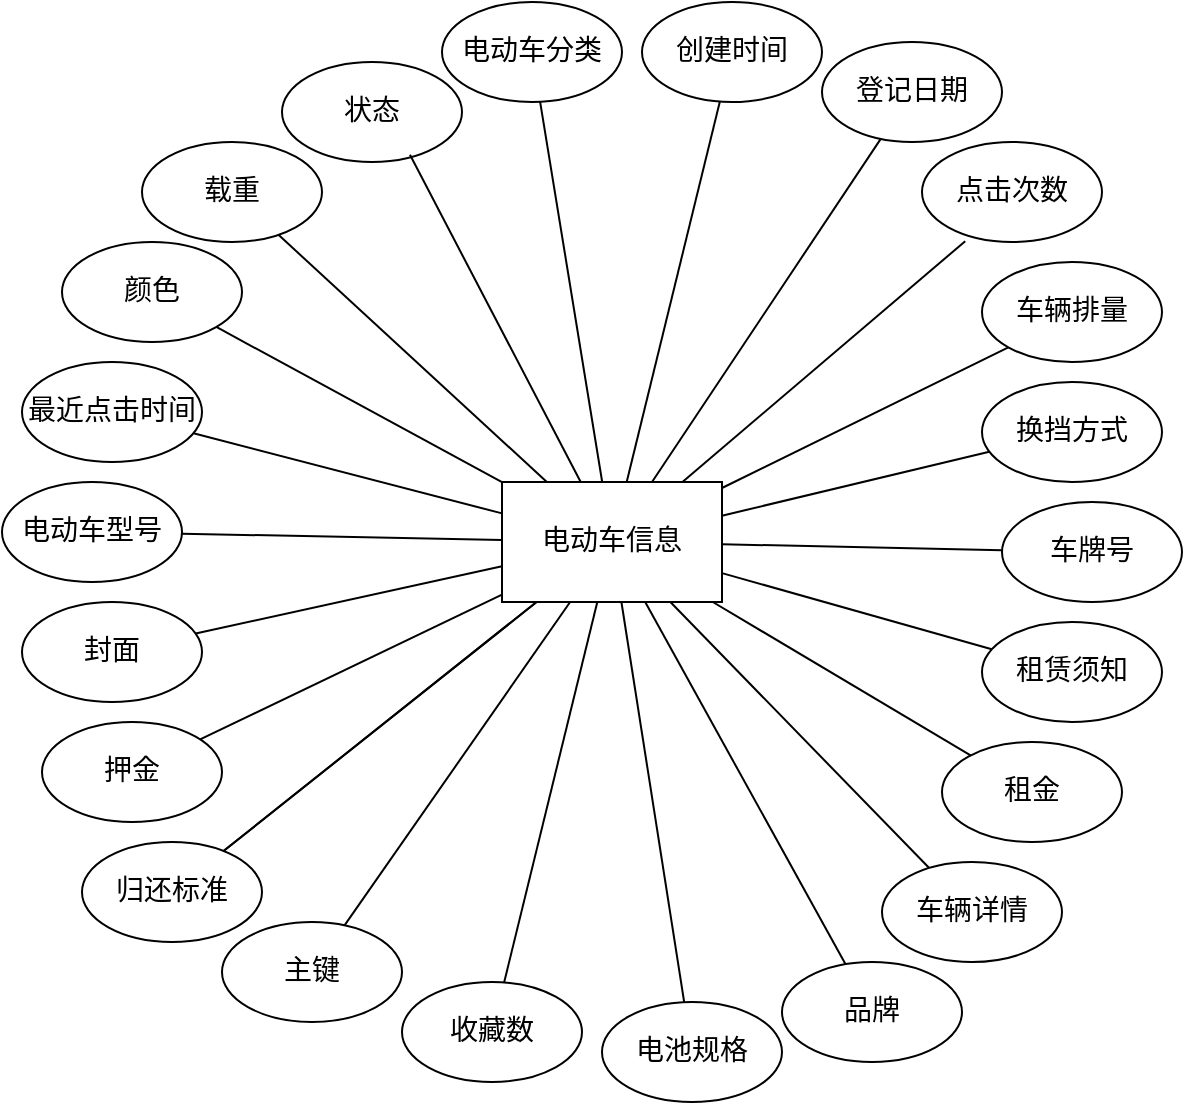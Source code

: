 <mxfile version="27.1.3">
  <diagram name="第 1 页" id="SNnUAwdkBXaZDfroSAXm">
    <mxGraphModel dx="1546" dy="836" grid="1" gridSize="10" guides="1" tooltips="1" connect="1" arrows="1" fold="1" page="1" pageScale="1" pageWidth="1200" pageHeight="1920" math="0" shadow="0">
      <root>
        <mxCell id="0" />
        <mxCell id="1" parent="0" />
        <mxCell id="qFn1gYB5s_-sQzseoCl5-25" style="rounded=0;orthogonalLoop=1;jettySize=auto;html=1;endArrow=none;startFill=0;fontFamily=宋体;fontSize=14;" parent="1" source="qFn1gYB5s_-sQzseoCl5-1" target="qFn1gYB5s_-sQzseoCl5-6" edge="1">
          <mxGeometry relative="1" as="geometry" />
        </mxCell>
        <mxCell id="qFn1gYB5s_-sQzseoCl5-26" style="rounded=0;orthogonalLoop=1;jettySize=auto;html=1;endArrow=none;startFill=0;fontFamily=宋体;fontSize=14;" parent="1" source="qFn1gYB5s_-sQzseoCl5-1" target="qFn1gYB5s_-sQzseoCl5-20" edge="1">
          <mxGeometry relative="1" as="geometry" />
        </mxCell>
        <mxCell id="qFn1gYB5s_-sQzseoCl5-27" style="rounded=0;orthogonalLoop=1;jettySize=auto;html=1;endArrow=none;startFill=0;fontFamily=宋体;fontSize=14;" parent="1" source="qFn1gYB5s_-sQzseoCl5-1" target="qFn1gYB5s_-sQzseoCl5-7" edge="1">
          <mxGeometry relative="1" as="geometry" />
        </mxCell>
        <mxCell id="qFn1gYB5s_-sQzseoCl5-29" style="rounded=0;orthogonalLoop=1;jettySize=auto;html=1;entryX=0;entryY=1;entryDx=0;entryDy=0;endArrow=none;startFill=0;fontFamily=宋体;fontSize=14;" parent="1" source="qFn1gYB5s_-sQzseoCl5-1" target="qFn1gYB5s_-sQzseoCl5-9" edge="1">
          <mxGeometry relative="1" as="geometry" />
        </mxCell>
        <mxCell id="qFn1gYB5s_-sQzseoCl5-30" style="rounded=0;orthogonalLoop=1;jettySize=auto;html=1;endArrow=none;startFill=0;fontFamily=宋体;fontSize=14;" parent="1" source="qFn1gYB5s_-sQzseoCl5-1" target="qFn1gYB5s_-sQzseoCl5-22" edge="1">
          <mxGeometry relative="1" as="geometry" />
        </mxCell>
        <mxCell id="qFn1gYB5s_-sQzseoCl5-31" style="rounded=0;orthogonalLoop=1;jettySize=auto;html=1;endArrow=none;startFill=0;fontFamily=宋体;fontSize=14;" parent="1" source="qFn1gYB5s_-sQzseoCl5-1" target="qFn1gYB5s_-sQzseoCl5-10" edge="1">
          <mxGeometry relative="1" as="geometry" />
        </mxCell>
        <mxCell id="qFn1gYB5s_-sQzseoCl5-32" style="rounded=0;orthogonalLoop=1;jettySize=auto;html=1;endArrow=none;startFill=0;fontFamily=宋体;fontSize=14;" parent="1" source="qFn1gYB5s_-sQzseoCl5-1" target="qFn1gYB5s_-sQzseoCl5-11" edge="1">
          <mxGeometry relative="1" as="geometry" />
        </mxCell>
        <mxCell id="qFn1gYB5s_-sQzseoCl5-33" style="rounded=0;orthogonalLoop=1;jettySize=auto;html=1;endArrow=none;startFill=0;fontFamily=宋体;fontSize=14;" parent="1" source="qFn1gYB5s_-sQzseoCl5-1" target="qFn1gYB5s_-sQzseoCl5-12" edge="1">
          <mxGeometry relative="1" as="geometry" />
        </mxCell>
        <mxCell id="qFn1gYB5s_-sQzseoCl5-34" style="rounded=0;orthogonalLoop=1;jettySize=auto;html=1;endArrow=none;startFill=0;fontFamily=宋体;fontSize=14;" parent="1" source="qFn1gYB5s_-sQzseoCl5-1" target="qFn1gYB5s_-sQzseoCl5-13" edge="1">
          <mxGeometry relative="1" as="geometry" />
        </mxCell>
        <mxCell id="qFn1gYB5s_-sQzseoCl5-35" style="rounded=0;orthogonalLoop=1;jettySize=auto;html=1;endArrow=none;startFill=0;fontFamily=宋体;fontSize=14;" parent="1" source="qFn1gYB5s_-sQzseoCl5-1" target="qFn1gYB5s_-sQzseoCl5-14" edge="1">
          <mxGeometry relative="1" as="geometry" />
        </mxCell>
        <mxCell id="qFn1gYB5s_-sQzseoCl5-36" style="rounded=0;orthogonalLoop=1;jettySize=auto;html=1;endArrow=none;startFill=0;fontFamily=宋体;fontSize=14;" parent="1" source="qFn1gYB5s_-sQzseoCl5-1" target="qFn1gYB5s_-sQzseoCl5-15" edge="1">
          <mxGeometry relative="1" as="geometry" />
        </mxCell>
        <mxCell id="qFn1gYB5s_-sQzseoCl5-37" style="rounded=0;orthogonalLoop=1;jettySize=auto;html=1;endArrow=none;startFill=0;fontFamily=宋体;fontSize=14;" parent="1" source="qFn1gYB5s_-sQzseoCl5-1" target="qFn1gYB5s_-sQzseoCl5-16" edge="1">
          <mxGeometry relative="1" as="geometry" />
        </mxCell>
        <mxCell id="qFn1gYB5s_-sQzseoCl5-38" style="rounded=0;orthogonalLoop=1;jettySize=auto;html=1;endArrow=none;startFill=0;fontFamily=宋体;fontSize=14;" parent="1" source="qFn1gYB5s_-sQzseoCl5-1" target="qFn1gYB5s_-sQzseoCl5-17" edge="1">
          <mxGeometry relative="1" as="geometry" />
        </mxCell>
        <mxCell id="qFn1gYB5s_-sQzseoCl5-39" style="rounded=0;orthogonalLoop=1;jettySize=auto;html=1;endArrow=none;startFill=0;fontFamily=宋体;fontSize=14;" parent="1" source="qFn1gYB5s_-sQzseoCl5-1" target="qFn1gYB5s_-sQzseoCl5-18" edge="1">
          <mxGeometry relative="1" as="geometry" />
        </mxCell>
        <mxCell id="qFn1gYB5s_-sQzseoCl5-41" style="rounded=0;orthogonalLoop=1;jettySize=auto;html=1;endArrow=none;startFill=0;fontFamily=宋体;fontSize=14;" parent="1" source="qFn1gYB5s_-sQzseoCl5-1" target="qFn1gYB5s_-sQzseoCl5-4" edge="1">
          <mxGeometry relative="1" as="geometry" />
        </mxCell>
        <mxCell id="qFn1gYB5s_-sQzseoCl5-42" style="rounded=0;orthogonalLoop=1;jettySize=auto;html=1;endArrow=none;startFill=0;fontFamily=宋体;fontSize=14;" parent="1" source="qFn1gYB5s_-sQzseoCl5-1" target="qFn1gYB5s_-sQzseoCl5-19" edge="1">
          <mxGeometry relative="1" as="geometry" />
        </mxCell>
        <mxCell id="qFn1gYB5s_-sQzseoCl5-43" style="rounded=0;orthogonalLoop=1;jettySize=auto;html=1;endArrow=none;startFill=0;fontFamily=宋体;fontSize=14;" parent="1" source="qFn1gYB5s_-sQzseoCl5-1" target="qFn1gYB5s_-sQzseoCl5-3" edge="1">
          <mxGeometry relative="1" as="geometry" />
        </mxCell>
        <mxCell id="qFn1gYB5s_-sQzseoCl5-45" style="rounded=0;orthogonalLoop=1;jettySize=auto;html=1;endArrow=none;startFill=0;fontFamily=宋体;fontSize=14;" parent="1" source="qFn1gYB5s_-sQzseoCl5-1" target="qFn1gYB5s_-sQzseoCl5-2" edge="1">
          <mxGeometry relative="1" as="geometry" />
        </mxCell>
        <mxCell id="qFn1gYB5s_-sQzseoCl5-46" style="rounded=0;orthogonalLoop=1;jettySize=auto;html=1;endArrow=none;startFill=0;fontFamily=宋体;fontSize=14;" parent="1" source="qFn1gYB5s_-sQzseoCl5-1" target="qFn1gYB5s_-sQzseoCl5-21" edge="1">
          <mxGeometry relative="1" as="geometry" />
        </mxCell>
        <mxCell id="qFn1gYB5s_-sQzseoCl5-47" style="rounded=0;orthogonalLoop=1;jettySize=auto;html=1;endArrow=none;startFill=0;fontFamily=宋体;fontSize=14;" parent="1" source="qFn1gYB5s_-sQzseoCl5-1" target="qFn1gYB5s_-sQzseoCl5-18" edge="1">
          <mxGeometry relative="1" as="geometry" />
        </mxCell>
        <mxCell id="qFn1gYB5s_-sQzseoCl5-49" style="rounded=0;orthogonalLoop=1;jettySize=auto;html=1;endArrow=none;startFill=0;fontFamily=宋体;fontSize=14;" parent="1" source="qFn1gYB5s_-sQzseoCl5-1" target="qFn1gYB5s_-sQzseoCl5-23" edge="1">
          <mxGeometry relative="1" as="geometry" />
        </mxCell>
        <mxCell id="qFn1gYB5s_-sQzseoCl5-1" value="电动车信息" style="rounded=0;whiteSpace=wrap;html=1;fontFamily=宋体;fontSize=14;" parent="1" vertex="1">
          <mxGeometry x="540" y="360" width="110" height="60" as="geometry" />
        </mxCell>
        <mxCell id="qFn1gYB5s_-sQzseoCl5-2" value="封面" style="ellipse;whiteSpace=wrap;html=1;fontFamily=宋体;fontSize=14;" parent="1" vertex="1">
          <mxGeometry x="300" y="420" width="90" height="50" as="geometry" />
        </mxCell>
        <mxCell id="qFn1gYB5s_-sQzseoCl5-3" value="最近点击时间" style="ellipse;whiteSpace=wrap;html=1;fontFamily=宋体;fontSize=14;" parent="1" vertex="1">
          <mxGeometry x="300" y="300" width="90" height="50" as="geometry" />
        </mxCell>
        <mxCell id="qFn1gYB5s_-sQzseoCl5-4" value="&lt;p class=&quot;MsoNormal&quot;&gt;&lt;span&gt;载重&lt;/span&gt;&lt;/p&gt;" style="ellipse;whiteSpace=wrap;html=1;fontFamily=宋体;fontSize=14;" parent="1" vertex="1">
          <mxGeometry x="360" y="190" width="90" height="50" as="geometry" />
        </mxCell>
        <mxCell id="qFn1gYB5s_-sQzseoCl5-5" value="&lt;p class=&quot;MsoNormal&quot;&gt;&lt;span&gt;状态&lt;/span&gt;&lt;/p&gt;" style="ellipse;whiteSpace=wrap;html=1;fontFamily=宋体;fontSize=14;" parent="1" vertex="1">
          <mxGeometry x="430" y="150" width="90" height="50" as="geometry" />
        </mxCell>
        <mxCell id="qFn1gYB5s_-sQzseoCl5-6" value="电动车分类" style="ellipse;whiteSpace=wrap;html=1;fontFamily=宋体;fontSize=14;" parent="1" vertex="1">
          <mxGeometry x="510" y="120" width="90" height="50" as="geometry" />
        </mxCell>
        <mxCell id="qFn1gYB5s_-sQzseoCl5-7" value="登记日期" style="ellipse;whiteSpace=wrap;html=1;fontFamily=宋体;fontSize=14;" parent="1" vertex="1">
          <mxGeometry x="700" y="140" width="90" height="50" as="geometry" />
        </mxCell>
        <mxCell id="qFn1gYB5s_-sQzseoCl5-8" value="点击次数" style="ellipse;whiteSpace=wrap;html=1;fontFamily=宋体;fontSize=14;" parent="1" vertex="1">
          <mxGeometry x="750" y="190" width="90" height="50" as="geometry" />
        </mxCell>
        <mxCell id="qFn1gYB5s_-sQzseoCl5-9" value="车辆排量" style="ellipse;whiteSpace=wrap;html=1;fontFamily=宋体;fontSize=14;" parent="1" vertex="1">
          <mxGeometry x="780" y="250" width="90" height="50" as="geometry" />
        </mxCell>
        <mxCell id="qFn1gYB5s_-sQzseoCl5-10" value="车牌号" style="ellipse;whiteSpace=wrap;html=1;fontFamily=宋体;fontSize=14;" parent="1" vertex="1">
          <mxGeometry x="790" y="370" width="90" height="50" as="geometry" />
        </mxCell>
        <mxCell id="qFn1gYB5s_-sQzseoCl5-11" value="租赁须知" style="ellipse;whiteSpace=wrap;html=1;fontFamily=宋体;fontSize=14;" parent="1" vertex="1">
          <mxGeometry x="780" y="430" width="90" height="50" as="geometry" />
        </mxCell>
        <mxCell id="qFn1gYB5s_-sQzseoCl5-12" value="租金" style="ellipse;whiteSpace=wrap;html=1;fontFamily=宋体;fontSize=14;" parent="1" vertex="1">
          <mxGeometry x="760" y="490" width="90" height="50" as="geometry" />
        </mxCell>
        <mxCell id="qFn1gYB5s_-sQzseoCl5-13" value="车辆详情" style="ellipse;whiteSpace=wrap;html=1;fontFamily=宋体;fontSize=14;" parent="1" vertex="1">
          <mxGeometry x="730" y="550" width="90" height="50" as="geometry" />
        </mxCell>
        <mxCell id="qFn1gYB5s_-sQzseoCl5-14" value="品牌" style="ellipse;whiteSpace=wrap;html=1;fontFamily=宋体;fontSize=14;" parent="1" vertex="1">
          <mxGeometry x="680" y="600" width="90" height="50" as="geometry" />
        </mxCell>
        <mxCell id="qFn1gYB5s_-sQzseoCl5-15" value="电池规格" style="ellipse;whiteSpace=wrap;html=1;fontFamily=宋体;fontSize=14;" parent="1" vertex="1">
          <mxGeometry x="590" y="620" width="90" height="50" as="geometry" />
        </mxCell>
        <mxCell id="qFn1gYB5s_-sQzseoCl5-16" value="收藏数" style="ellipse;whiteSpace=wrap;html=1;fontFamily=宋体;fontSize=14;" parent="1" vertex="1">
          <mxGeometry x="490" y="610" width="90" height="50" as="geometry" />
        </mxCell>
        <mxCell id="qFn1gYB5s_-sQzseoCl5-17" value="主键" style="ellipse;whiteSpace=wrap;html=1;fontFamily=宋体;fontSize=14;" parent="1" vertex="1">
          <mxGeometry x="400" y="580" width="90" height="50" as="geometry" />
        </mxCell>
        <mxCell id="qFn1gYB5s_-sQzseoCl5-18" value="归还标准" style="ellipse;whiteSpace=wrap;html=1;fontFamily=宋体;fontSize=14;" parent="1" vertex="1">
          <mxGeometry x="330" y="540" width="90" height="50" as="geometry" />
        </mxCell>
        <mxCell id="qFn1gYB5s_-sQzseoCl5-19" value="&lt;p class=&quot;MsoNormal&quot;&gt;&lt;span&gt;颜色&lt;/span&gt;&lt;/p&gt;" style="ellipse;whiteSpace=wrap;html=1;fontFamily=宋体;fontSize=14;" parent="1" vertex="1">
          <mxGeometry x="320" y="240" width="90" height="50" as="geometry" />
        </mxCell>
        <mxCell id="qFn1gYB5s_-sQzseoCl5-20" value="创建时间" style="ellipse;whiteSpace=wrap;html=1;fontFamily=宋体;fontSize=14;" parent="1" vertex="1">
          <mxGeometry x="610" y="120" width="90" height="50" as="geometry" />
        </mxCell>
        <mxCell id="qFn1gYB5s_-sQzseoCl5-21" value="押金" style="ellipse;whiteSpace=wrap;html=1;fontFamily=宋体;fontSize=14;" parent="1" vertex="1">
          <mxGeometry x="310" y="480" width="90" height="50" as="geometry" />
        </mxCell>
        <mxCell id="qFn1gYB5s_-sQzseoCl5-22" value="换挡方式" style="ellipse;whiteSpace=wrap;html=1;fontFamily=宋体;fontSize=14;" parent="1" vertex="1">
          <mxGeometry x="780" y="310" width="90" height="50" as="geometry" />
        </mxCell>
        <mxCell id="qFn1gYB5s_-sQzseoCl5-23" value="电动车型号" style="ellipse;whiteSpace=wrap;html=1;fontFamily=宋体;fontSize=14;" parent="1" vertex="1">
          <mxGeometry x="290" y="360" width="90" height="50" as="geometry" />
        </mxCell>
        <mxCell id="qFn1gYB5s_-sQzseoCl5-28" style="rounded=0;orthogonalLoop=1;jettySize=auto;html=1;entryX=0.24;entryY=0.992;entryDx=0;entryDy=0;entryPerimeter=0;endArrow=none;startFill=0;fontFamily=宋体;fontSize=14;" parent="1" source="qFn1gYB5s_-sQzseoCl5-1" target="qFn1gYB5s_-sQzseoCl5-8" edge="1">
          <mxGeometry relative="1" as="geometry" />
        </mxCell>
        <mxCell id="qFn1gYB5s_-sQzseoCl5-40" style="rounded=0;orthogonalLoop=1;jettySize=auto;html=1;entryX=0.711;entryY=0.928;entryDx=0;entryDy=0;entryPerimeter=0;endArrow=none;startFill=0;fontFamily=宋体;fontSize=14;" parent="1" source="qFn1gYB5s_-sQzseoCl5-1" target="qFn1gYB5s_-sQzseoCl5-5" edge="1">
          <mxGeometry relative="1" as="geometry" />
        </mxCell>
      </root>
    </mxGraphModel>
  </diagram>
</mxfile>
